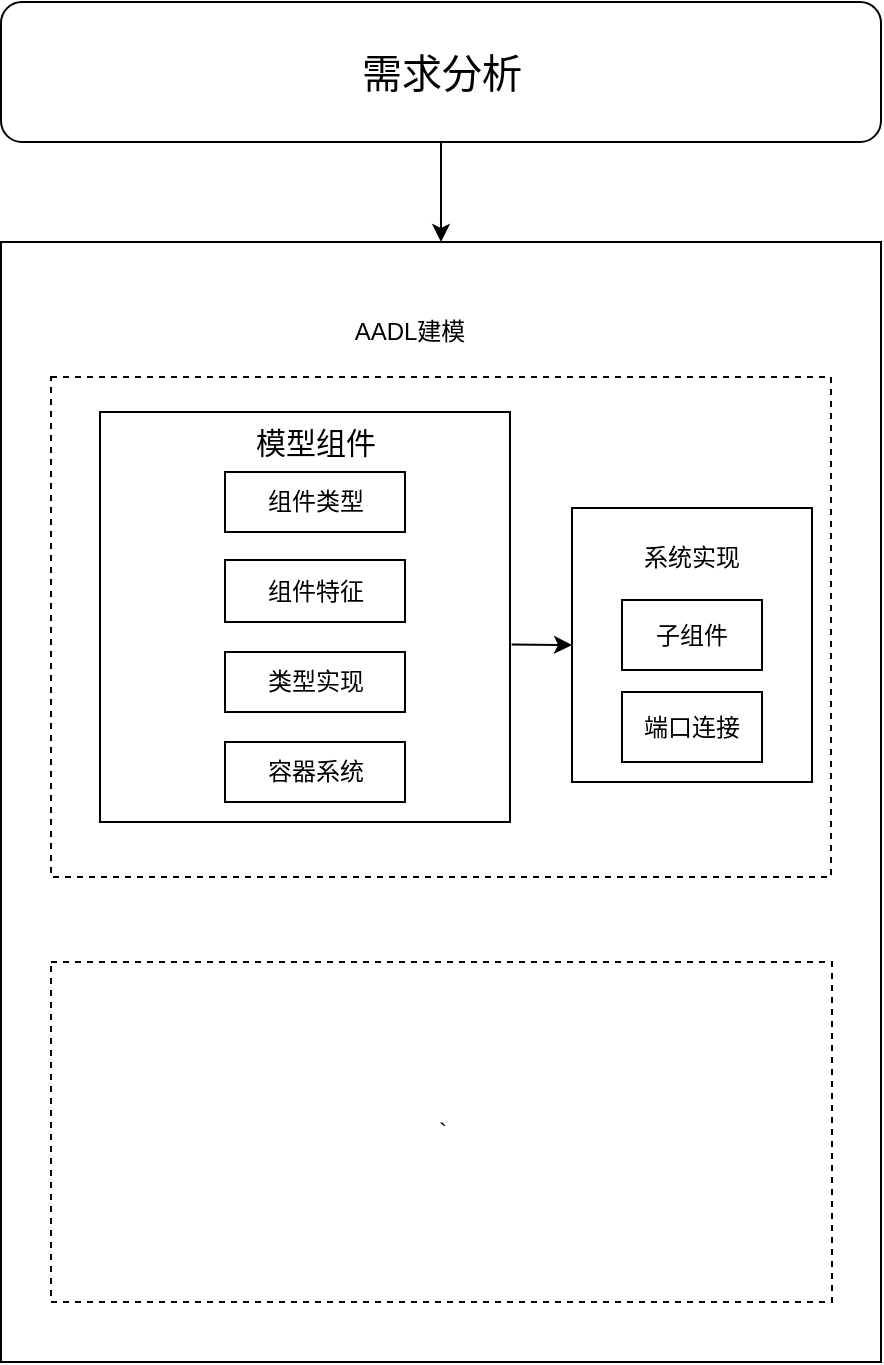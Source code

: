 <mxfile version="27.0.6">
  <diagram name="第 1 页" id="DCx3cmirWp6hJbpfy_b_">
    <mxGraphModel dx="1554" dy="896" grid="1" gridSize="10" guides="1" tooltips="1" connect="1" arrows="1" fold="1" page="1" pageScale="1" pageWidth="827" pageHeight="1169" math="0" shadow="0">
      <root>
        <mxCell id="0" />
        <mxCell id="1" parent="0" />
        <mxCell id="F9icucU2oUYrcf-aPljo-14" value="" style="rounded=0;whiteSpace=wrap;html=1;" vertex="1" parent="1">
          <mxGeometry x="204.5" y="230" width="440" height="560" as="geometry" />
        </mxCell>
        <mxCell id="F9icucU2oUYrcf-aPljo-41" value="" style="edgeStyle=orthogonalEdgeStyle;rounded=0;orthogonalLoop=1;jettySize=auto;html=1;" edge="1" parent="1" source="F9icucU2oUYrcf-aPljo-8" target="F9icucU2oUYrcf-aPljo-11">
          <mxGeometry relative="1" as="geometry">
            <mxPoint x="362" y="375" as="sourcePoint" />
            <mxPoint x="362" y="480" as="targetPoint" />
          </mxGeometry>
        </mxCell>
        <mxCell id="F9icucU2oUYrcf-aPljo-32" value="" style="edgeStyle=orthogonalEdgeStyle;rounded=0;orthogonalLoop=1;jettySize=auto;html=1;exitX=0.5;exitY=1;exitDx=0;exitDy=0;entryX=0.5;entryY=0;entryDx=0;entryDy=0;" edge="1" parent="1" source="F9icucU2oUYrcf-aPljo-1" target="F9icucU2oUYrcf-aPljo-14">
          <mxGeometry relative="1" as="geometry">
            <mxPoint x="380" y="210" as="targetPoint" />
          </mxGeometry>
        </mxCell>
        <mxCell id="F9icucU2oUYrcf-aPljo-1" value="&lt;font style=&quot;font-size: 20px;&quot;&gt;需求分析&lt;/font&gt;" style="rounded=1;whiteSpace=wrap;html=1;" vertex="1" parent="1">
          <mxGeometry x="204.5" y="110" width="440" height="70" as="geometry" />
        </mxCell>
        <mxCell id="F9icucU2oUYrcf-aPljo-4" value="AADL建模" style="text;html=1;align=center;verticalAlign=middle;whiteSpace=wrap;rounded=0;" vertex="1" parent="1">
          <mxGeometry x="379" y="260" width="60" height="30" as="geometry" />
        </mxCell>
        <mxCell id="F9icucU2oUYrcf-aPljo-5" value="" style="rounded=0;whiteSpace=wrap;html=1;dashed=1;" vertex="1" parent="1">
          <mxGeometry x="229.5" y="297.5" width="390" height="250" as="geometry" />
        </mxCell>
        <mxCell id="F9icucU2oUYrcf-aPljo-6" value="" style="whiteSpace=wrap;html=1;aspect=fixed;" vertex="1" parent="1">
          <mxGeometry x="254" y="315" width="205" height="205" as="geometry" />
        </mxCell>
        <mxCell id="F9icucU2oUYrcf-aPljo-7" value="&lt;font style=&quot;font-size: 15px;&quot;&gt;模型组件&lt;/font&gt;" style="text;html=1;align=center;verticalAlign=middle;whiteSpace=wrap;rounded=0;" vertex="1" parent="1">
          <mxGeometry x="328.5" y="315" width="66" height="30" as="geometry" />
        </mxCell>
        <mxCell id="F9icucU2oUYrcf-aPljo-8" value="组件类型" style="rounded=0;whiteSpace=wrap;html=1;" vertex="1" parent="1">
          <mxGeometry x="316.5" y="345" width="90" height="30" as="geometry" />
        </mxCell>
        <mxCell id="F9icucU2oUYrcf-aPljo-9" value="组件特征" style="rounded=0;whiteSpace=wrap;html=1;" vertex="1" parent="1">
          <mxGeometry x="316.5" y="389" width="90" height="31" as="geometry" />
        </mxCell>
        <mxCell id="F9icucU2oUYrcf-aPljo-12" value="容器系统" style="rounded=0;whiteSpace=wrap;html=1;" vertex="1" parent="1">
          <mxGeometry x="316.5" y="480" width="90" height="30" as="geometry" />
        </mxCell>
        <mxCell id="F9icucU2oUYrcf-aPljo-36" value="" style="rounded=0;whiteSpace=wrap;html=1;" vertex="1" parent="1">
          <mxGeometry x="490" y="363" width="120" height="137" as="geometry" />
        </mxCell>
        <mxCell id="F9icucU2oUYrcf-aPljo-38" value="系统实现" style="text;html=1;align=center;verticalAlign=middle;whiteSpace=wrap;rounded=0;" vertex="1" parent="1">
          <mxGeometry x="520" y="375" width="60" height="25" as="geometry" />
        </mxCell>
        <mxCell id="F9icucU2oUYrcf-aPljo-40" value="子组件" style="rounded=0;whiteSpace=wrap;html=1;" vertex="1" parent="1">
          <mxGeometry x="515" y="409" width="70" height="35" as="geometry" />
        </mxCell>
        <mxCell id="F9icucU2oUYrcf-aPljo-11" value="类型实现" style="rounded=0;whiteSpace=wrap;html=1;" vertex="1" parent="1">
          <mxGeometry x="316.5" y="435" width="90" height="30" as="geometry" />
        </mxCell>
        <mxCell id="F9icucU2oUYrcf-aPljo-43" value="" style="endArrow=classic;html=1;rounded=0;exitX=1.004;exitY=0.567;exitDx=0;exitDy=0;exitPerimeter=0;entryX=0;entryY=0.5;entryDx=0;entryDy=0;" edge="1" parent="1" source="F9icucU2oUYrcf-aPljo-6" target="F9icucU2oUYrcf-aPljo-36">
          <mxGeometry width="50" height="50" relative="1" as="geometry">
            <mxPoint x="390" y="470" as="sourcePoint" />
            <mxPoint x="440" y="420" as="targetPoint" />
          </mxGeometry>
        </mxCell>
        <mxCell id="F9icucU2oUYrcf-aPljo-44" value="端口连接" style="rounded=0;whiteSpace=wrap;html=1;" vertex="1" parent="1">
          <mxGeometry x="515" y="455" width="70" height="35" as="geometry" />
        </mxCell>
        <mxCell id="F9icucU2oUYrcf-aPljo-45" value="`" style="rounded=0;whiteSpace=wrap;html=1;dashed=1;" vertex="1" parent="1">
          <mxGeometry x="229.5" y="590" width="390.5" height="170" as="geometry" />
        </mxCell>
      </root>
    </mxGraphModel>
  </diagram>
</mxfile>
